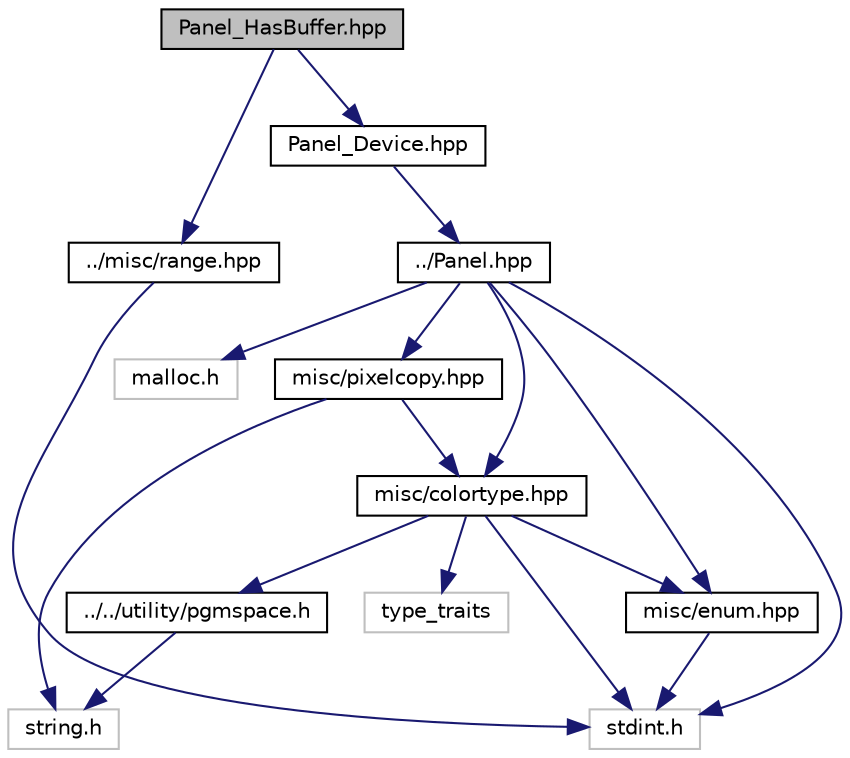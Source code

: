 digraph "Panel_HasBuffer.hpp"
{
 // LATEX_PDF_SIZE
  edge [fontname="Helvetica",fontsize="10",labelfontname="Helvetica",labelfontsize="10"];
  node [fontname="Helvetica",fontsize="10",shape=record];
  Node1 [label="Panel_HasBuffer.hpp",height=0.2,width=0.4,color="black", fillcolor="grey75", style="filled", fontcolor="black",tooltip=" "];
  Node1 -> Node2 [color="midnightblue",fontsize="10",style="solid",fontname="Helvetica"];
  Node2 [label="Panel_Device.hpp",height=0.2,width=0.4,color="black", fillcolor="white", style="filled",URL="$dc/dc7/Panel__Device_8hpp.html",tooltip=" "];
  Node2 -> Node3 [color="midnightblue",fontsize="10",style="solid",fontname="Helvetica"];
  Node3 [label="../Panel.hpp",height=0.2,width=0.4,color="black", fillcolor="white", style="filled",URL="$d1/d6f/Panel_8hpp.html",tooltip=" "];
  Node3 -> Node4 [color="midnightblue",fontsize="10",style="solid",fontname="Helvetica"];
  Node4 [label="stdint.h",height=0.2,width=0.4,color="grey75", fillcolor="white", style="filled",tooltip=" "];
  Node3 -> Node5 [color="midnightblue",fontsize="10",style="solid",fontname="Helvetica"];
  Node5 [label="malloc.h",height=0.2,width=0.4,color="grey75", fillcolor="white", style="filled",tooltip=" "];
  Node3 -> Node6 [color="midnightblue",fontsize="10",style="solid",fontname="Helvetica"];
  Node6 [label="misc/enum.hpp",height=0.2,width=0.4,color="black", fillcolor="white", style="filled",URL="$dd/d0a/enum_8hpp.html",tooltip=" "];
  Node6 -> Node4 [color="midnightblue",fontsize="10",style="solid",fontname="Helvetica"];
  Node3 -> Node7 [color="midnightblue",fontsize="10",style="solid",fontname="Helvetica"];
  Node7 [label="misc/colortype.hpp",height=0.2,width=0.4,color="black", fillcolor="white", style="filled",URL="$d2/dd9/colortype_8hpp.html",tooltip=" "];
  Node7 -> Node4 [color="midnightblue",fontsize="10",style="solid",fontname="Helvetica"];
  Node7 -> Node8 [color="midnightblue",fontsize="10",style="solid",fontname="Helvetica"];
  Node8 [label="type_traits",height=0.2,width=0.4,color="grey75", fillcolor="white", style="filled",tooltip=" "];
  Node7 -> Node9 [color="midnightblue",fontsize="10",style="solid",fontname="Helvetica"];
  Node9 [label="../../utility/pgmspace.h",height=0.2,width=0.4,color="black", fillcolor="white", style="filled",URL="$d4/ddc/pgmspace_8h.html",tooltip=" "];
  Node9 -> Node10 [color="midnightblue",fontsize="10",style="solid",fontname="Helvetica"];
  Node10 [label="string.h",height=0.2,width=0.4,color="grey75", fillcolor="white", style="filled",tooltip=" "];
  Node7 -> Node6 [color="midnightblue",fontsize="10",style="solid",fontname="Helvetica"];
  Node3 -> Node11 [color="midnightblue",fontsize="10",style="solid",fontname="Helvetica"];
  Node11 [label="misc/pixelcopy.hpp",height=0.2,width=0.4,color="black", fillcolor="white", style="filled",URL="$da/d31/pixelcopy_8hpp.html",tooltip=" "];
  Node11 -> Node10 [color="midnightblue",fontsize="10",style="solid",fontname="Helvetica"];
  Node11 -> Node7 [color="midnightblue",fontsize="10",style="solid",fontname="Helvetica"];
  Node1 -> Node12 [color="midnightblue",fontsize="10",style="solid",fontname="Helvetica"];
  Node12 [label="../misc/range.hpp",height=0.2,width=0.4,color="black", fillcolor="white", style="filled",URL="$d2/d53/range_8hpp.html",tooltip=" "];
  Node12 -> Node4 [color="midnightblue",fontsize="10",style="solid",fontname="Helvetica"];
}
